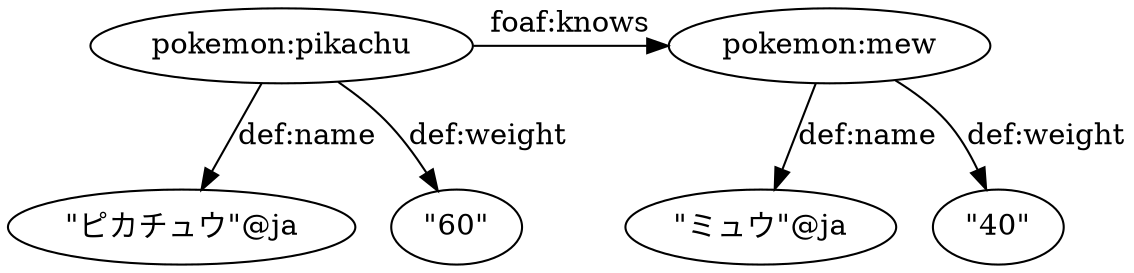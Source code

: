 digraph g {
  {
    rank=same
    mew [label=<pokemon:mew>];
    pikachu [label=<pokemon:pikachu>];
  }
  mewName [label=<"ミュウ"@ja>];
  mewWeight [label=<"40">];
  pikachuName [label=<"ピカチュウ"@ja>];
  pikachuWeight [label=<"60">];
  mew -> mewName [label=<def:name>];
  mew -> mewWeight [label=<def:weight>];
  pikachu -> mew [label=<foaf:knows>];
  pikachu -> pikachuName [label=<def:name>];
  pikachu -> pikachuWeight [label=<def:weight>];
}
